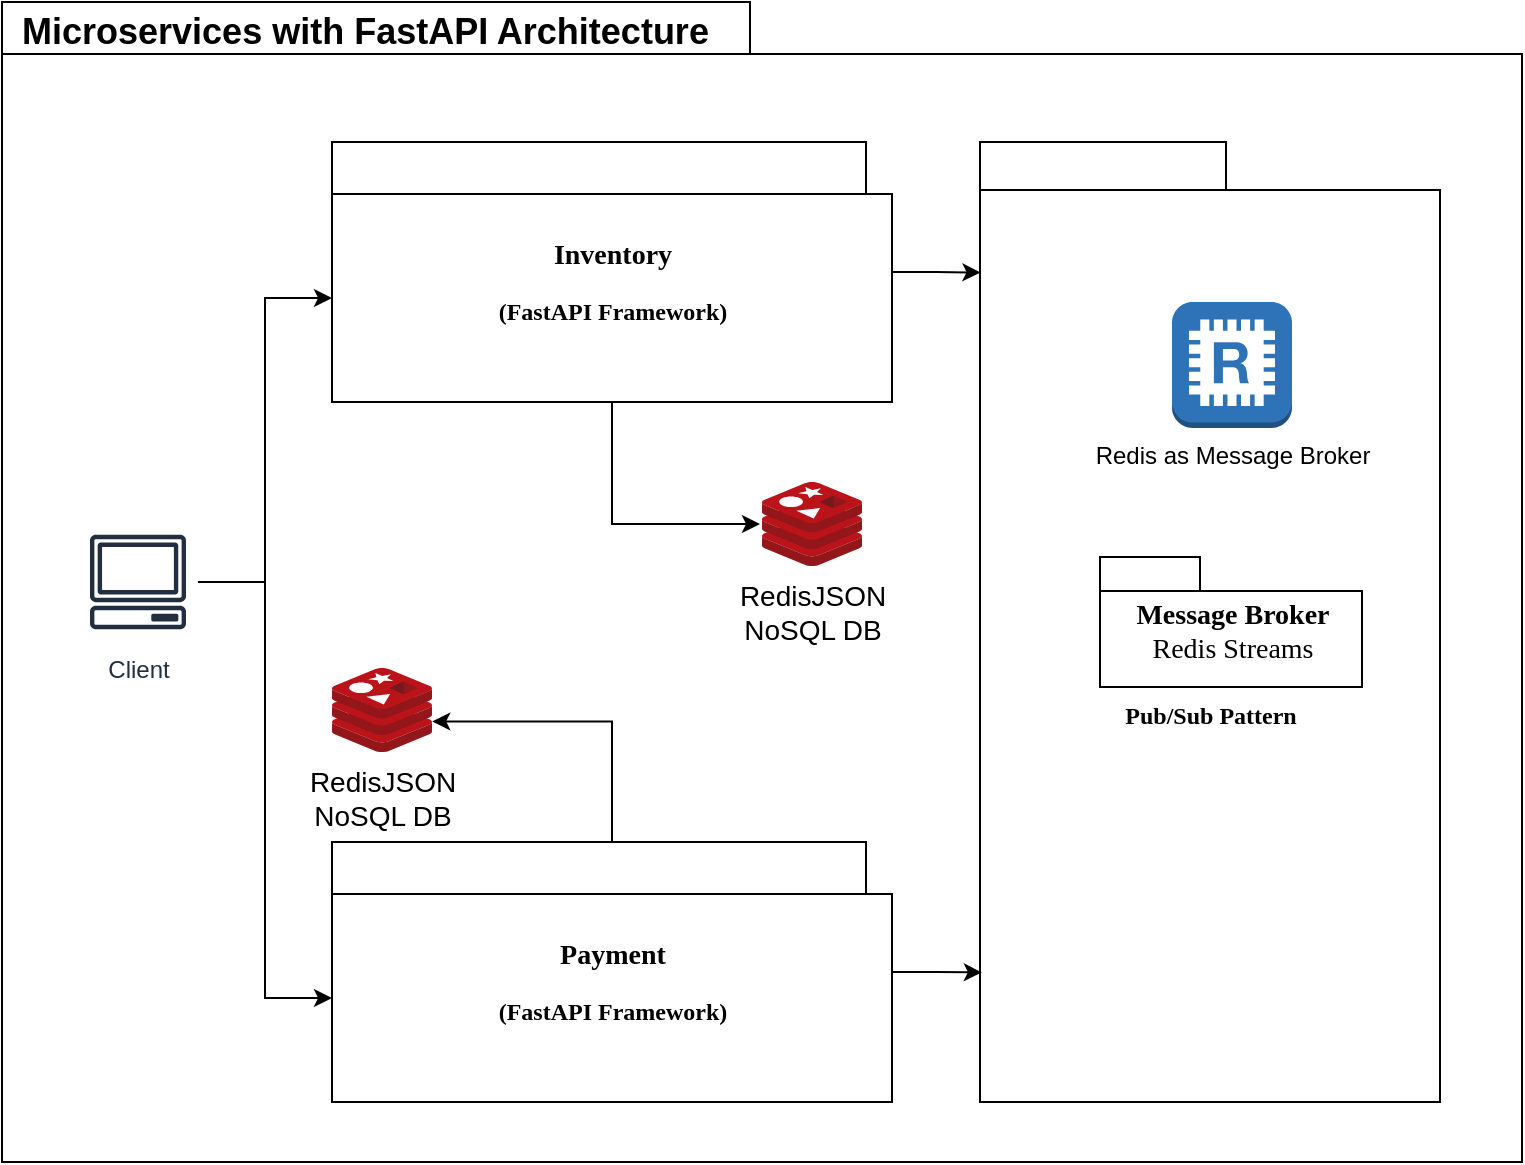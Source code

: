 <mxfile version="20.8.10" type="device"><diagram name="Page-1" id="b5b7bab2-c9e2-2cf4-8b2a-24fd1a2a6d21"><mxGraphModel dx="1120" dy="524" grid="1" gridSize="10" guides="1" tooltips="1" connect="1" arrows="1" fold="1" page="1" pageScale="1" pageWidth="827" pageHeight="1169" background="none" math="0" shadow="0"><root><mxCell id="0"/><mxCell id="1" parent="0"/><mxCell id="6e0c8c40b5770093-72" value="" style="shape=folder;fontStyle=1;spacingTop=10;tabWidth=374;tabHeight=26;tabPosition=left;html=1;rounded=0;shadow=0;comic=0;labelBackgroundColor=none;strokeWidth=1;fillColor=none;fontFamily=Verdana;fontSize=10;align=center;" parent="1" vertex="1"><mxGeometry x="55" y="100" width="760" height="580" as="geometry"/></mxCell><mxCell id="6e0c8c40b5770093-18" value="" style="group" parent="1" vertex="1" connectable="0"><mxGeometry x="220" y="170" width="280" height="130" as="geometry"/></mxCell><mxCell id="6e0c8c40b5770093-11" value="&lt;font style=&quot;&quot;&gt;&lt;span style=&quot;font-size: 14px;&quot;&gt;Inventory&lt;br&gt;&lt;/span&gt;&lt;br&gt;&lt;font style=&quot;font-size: 12px;&quot;&gt;(FastAPI Framework)&lt;/font&gt;&lt;br&gt;&lt;/font&gt;" style="shape=folder;fontStyle=1;spacingTop=10;tabWidth=269;tabHeight=26;tabPosition=left;html=1;rounded=0;shadow=0;comic=0;labelBackgroundColor=none;strokeWidth=1;fontFamily=Verdana;fontSize=10;align=center;" parent="6e0c8c40b5770093-18" vertex="1"><mxGeometry width="280" height="130" as="geometry"/></mxCell><mxCell id="6e0c8c40b5770093-73" value="&lt;font face=&quot;Helvetica&quot; style=&quot;font-size: 18px;&quot;&gt;&lt;b style=&quot;&quot;&gt;Microservices with FastAPI Architecture&lt;/b&gt;&lt;/font&gt;" style="text;html=1;align=left;verticalAlign=top;spacingTop=-4;fontSize=10;fontFamily=Verdana" parent="1" vertex="1"><mxGeometry x="62.5" y="101.5" width="372.5" height="25.5" as="geometry"/></mxCell><mxCell id="0jzEZiRkqMN7Hi64NsnZ-1" value="" style="group" vertex="1" connectable="0" parent="1"><mxGeometry x="545" y="170" width="230" height="480" as="geometry"/></mxCell><mxCell id="0jzEZiRkqMN7Hi64NsnZ-2" value="" style="group" vertex="1" connectable="0" parent="0jzEZiRkqMN7Hi64NsnZ-1"><mxGeometry x="-1" width="230" height="480.0" as="geometry"/></mxCell><mxCell id="0jzEZiRkqMN7Hi64NsnZ-3" value="&lt;br&gt;&lt;br&gt;&lt;br&gt;&lt;br&gt;&lt;br&gt;&lt;br&gt;&lt;br&gt;&lt;font style=&quot;font-size: 12px;&quot;&gt;Pub/Sub Pattern&lt;/font&gt;" style="shape=folder;fontStyle=1;spacingTop=10;tabWidth=123;tabHeight=24;tabPosition=left;html=1;rounded=0;shadow=0;comic=0;labelBackgroundColor=none;strokeWidth=1;fontFamily=Verdana;fontSize=10;align=center;" vertex="1" parent="0jzEZiRkqMN7Hi64NsnZ-2"><mxGeometry width="230" height="480.0" as="geometry"/></mxCell><mxCell id="0jzEZiRkqMN7Hi64NsnZ-6" value="&lt;font style=&quot;font-size: 14px;&quot;&gt;Message Broker&lt;br&gt;&lt;span style=&quot;font-weight: normal;&quot;&gt;Redis Streams&lt;/span&gt;&lt;/font&gt;" style="shape=folder;fontStyle=1;spacingTop=10;tabWidth=50;tabHeight=17;tabPosition=left;html=1;rounded=0;shadow=0;comic=0;labelBackgroundColor=none;strokeWidth=1;fontFamily=Verdana;fontSize=10;align=center;" vertex="1" parent="0jzEZiRkqMN7Hi64NsnZ-2"><mxGeometry x="60" y="207.5" width="131" height="65.0" as="geometry"/></mxCell><mxCell id="0jzEZiRkqMN7Hi64NsnZ-27" value="Redis as Message Broker" style="outlineConnect=0;dashed=0;verticalLabelPosition=bottom;verticalAlign=top;align=center;html=1;shape=mxgraph.aws3.redis;fillColor=#2E73B8;gradientColor=none;fontFamily=Helvetica;fontSize=12;" vertex="1" parent="0jzEZiRkqMN7Hi64NsnZ-2"><mxGeometry x="96" y="80" width="60" height="63" as="geometry"/></mxCell><mxCell id="0jzEZiRkqMN7Hi64NsnZ-8" value="" style="group" vertex="1" connectable="0" parent="1"><mxGeometry x="220" y="520" width="280" height="130" as="geometry"/></mxCell><mxCell id="0jzEZiRkqMN7Hi64NsnZ-9" value="&lt;font style=&quot;&quot;&gt;&lt;span style=&quot;font-size: 14px;&quot;&gt;Payment&lt;br&gt;&lt;/span&gt;&lt;br&gt;&lt;font style=&quot;font-size: 12px;&quot;&gt;(FastAPI Framework)&lt;/font&gt;&lt;br&gt;&lt;/font&gt;" style="shape=folder;fontStyle=1;spacingTop=10;tabWidth=269;tabHeight=26;tabPosition=left;html=1;rounded=0;shadow=0;comic=0;labelBackgroundColor=none;strokeWidth=1;fontFamily=Verdana;fontSize=10;align=center;" vertex="1" parent="0jzEZiRkqMN7Hi64NsnZ-8"><mxGeometry width="280" height="130" as="geometry"/></mxCell><mxCell id="0jzEZiRkqMN7Hi64NsnZ-13" value="&lt;font style=&quot;font-size: 14px;&quot;&gt;RedisJSON&lt;br&gt;NoSQL DB&lt;/font&gt;" style="sketch=0;aspect=fixed;html=1;points=[];align=center;image;fontSize=12;image=img/lib/mscae/Cache_Redis_Product.svg;fontFamily=Helvetica;" vertex="1" parent="1"><mxGeometry x="435" y="340" width="50" height="42" as="geometry"/></mxCell><mxCell id="0jzEZiRkqMN7Hi64NsnZ-16" value="&lt;font style=&quot;font-size: 14px;&quot;&gt;RedisJSON&lt;br&gt;NoSQL DB&lt;/font&gt;" style="sketch=0;aspect=fixed;html=1;points=[];align=center;image;fontSize=12;image=img/lib/mscae/Cache_Redis_Product.svg;fontFamily=Helvetica;" vertex="1" parent="1"><mxGeometry x="220" y="433" width="50" height="42" as="geometry"/></mxCell><mxCell id="0jzEZiRkqMN7Hi64NsnZ-17" style="edgeStyle=orthogonalEdgeStyle;rounded=0;orthogonalLoop=1;jettySize=auto;html=1;fontFamily=Helvetica;fontSize=14;entryX=-0.02;entryY=0.5;entryDx=0;entryDy=0;entryPerimeter=0;" edge="1" parent="1" source="6e0c8c40b5770093-11" target="0jzEZiRkqMN7Hi64NsnZ-13"><mxGeometry relative="1" as="geometry"/></mxCell><mxCell id="0jzEZiRkqMN7Hi64NsnZ-18" style="edgeStyle=orthogonalEdgeStyle;rounded=0;orthogonalLoop=1;jettySize=auto;html=1;fontFamily=Helvetica;fontSize=14;entryX=1.003;entryY=0.636;entryDx=0;entryDy=0;entryPerimeter=0;" edge="1" parent="1" source="0jzEZiRkqMN7Hi64NsnZ-9" target="0jzEZiRkqMN7Hi64NsnZ-16"><mxGeometry relative="1" as="geometry"/></mxCell><mxCell id="0jzEZiRkqMN7Hi64NsnZ-19" style="edgeStyle=orthogonalEdgeStyle;rounded=0;orthogonalLoop=1;jettySize=auto;html=1;entryX=0.001;entryY=0.136;entryDx=0;entryDy=0;entryPerimeter=0;fontFamily=Helvetica;fontSize=14;" edge="1" parent="1" source="6e0c8c40b5770093-11" target="0jzEZiRkqMN7Hi64NsnZ-3"><mxGeometry relative="1" as="geometry"/></mxCell><mxCell id="0jzEZiRkqMN7Hi64NsnZ-22" style="edgeStyle=orthogonalEdgeStyle;rounded=0;orthogonalLoop=1;jettySize=auto;html=1;entryX=0.004;entryY=0.865;entryDx=0;entryDy=0;entryPerimeter=0;fontFamily=Helvetica;fontSize=14;" edge="1" parent="1" source="0jzEZiRkqMN7Hi64NsnZ-9" target="0jzEZiRkqMN7Hi64NsnZ-3"><mxGeometry relative="1" as="geometry"/></mxCell><mxCell id="0jzEZiRkqMN7Hi64NsnZ-25" style="edgeStyle=orthogonalEdgeStyle;rounded=0;orthogonalLoop=1;jettySize=auto;html=1;entryX=0;entryY=0;entryDx=0;entryDy=78;entryPerimeter=0;fontFamily=Helvetica;fontSize=12;" edge="1" parent="1" source="0jzEZiRkqMN7Hi64NsnZ-24" target="6e0c8c40b5770093-11"><mxGeometry relative="1" as="geometry"/></mxCell><mxCell id="0jzEZiRkqMN7Hi64NsnZ-26" style="edgeStyle=orthogonalEdgeStyle;rounded=0;orthogonalLoop=1;jettySize=auto;html=1;entryX=0;entryY=0;entryDx=0;entryDy=78;entryPerimeter=0;fontFamily=Helvetica;fontSize=12;" edge="1" parent="1" source="0jzEZiRkqMN7Hi64NsnZ-24" target="0jzEZiRkqMN7Hi64NsnZ-9"><mxGeometry relative="1" as="geometry"/></mxCell><mxCell id="0jzEZiRkqMN7Hi64NsnZ-24" value="Client" style="sketch=0;outlineConnect=0;fontColor=#232F3E;gradientColor=none;strokeColor=#232F3E;fillColor=#ffffff;dashed=0;verticalLabelPosition=bottom;verticalAlign=top;align=center;html=1;fontSize=12;fontStyle=0;aspect=fixed;shape=mxgraph.aws4.resourceIcon;resIcon=mxgraph.aws4.client;fontFamily=Helvetica;" vertex="1" parent="1"><mxGeometry x="93" y="360" width="60" height="60" as="geometry"/></mxCell></root></mxGraphModel></diagram></mxfile>